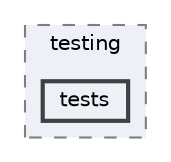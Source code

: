 digraph "/home/jam/Research/IRES-2025/dev/src/llm-scripts/testing/hypothesis-testing/hyp-env/lib/python3.12/site-packages/numpy/testing/tests"
{
 // LATEX_PDF_SIZE
  bgcolor="transparent";
  edge [fontname=Helvetica,fontsize=10,labelfontname=Helvetica,labelfontsize=10];
  node [fontname=Helvetica,fontsize=10,shape=box,height=0.2,width=0.4];
  compound=true
  subgraph clusterdir_50843bfaec2efddaf4ec2225d6b3ad1b {
    graph [ bgcolor="#edf0f7", pencolor="grey50", label="testing", fontname=Helvetica,fontsize=10 style="filled,dashed", URL="dir_50843bfaec2efddaf4ec2225d6b3ad1b.html",tooltip=""]
  dir_c4da9e0771ef2eab257ff1f21c45036a [label="tests", fillcolor="#edf0f7", color="grey25", style="filled,bold", URL="dir_c4da9e0771ef2eab257ff1f21c45036a.html",tooltip=""];
  }
}
